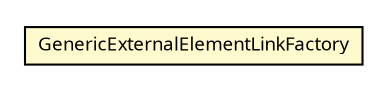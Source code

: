 #!/usr/local/bin/dot
#
# Class diagram 
# Generated by UMLGraph version R5_6 (http://www.umlgraph.org/)
#

digraph G {
	edge [fontname="Trebuchet MS",fontsize=10,labelfontname="Trebuchet MS",labelfontsize=10];
	node [fontname="Trebuchet MS",fontsize=10,shape=plaintext];
	nodesep=0.25;
	ranksep=0.5;
	// se.cambio.cds.model.externalElementLink.dao.GenericExternalElementLinkFactory
	c215370 [label=<<table title="se.cambio.cds.model.externalElementLink.dao.GenericExternalElementLinkFactory" border="0" cellborder="1" cellspacing="0" cellpadding="2" port="p" bgcolor="lemonChiffon" href="./GenericExternalElementLinkFactory.html">
		<tr><td><table border="0" cellspacing="0" cellpadding="1">
<tr><td align="center" balign="center"><font face="Trebuchet MS"> GenericExternalElementLinkFactory </font></td></tr>
		</table></td></tr>
		</table>>, URL="./GenericExternalElementLinkFactory.html", fontname="Trebuchet MS", fontcolor="black", fontsize=9.0];
}

